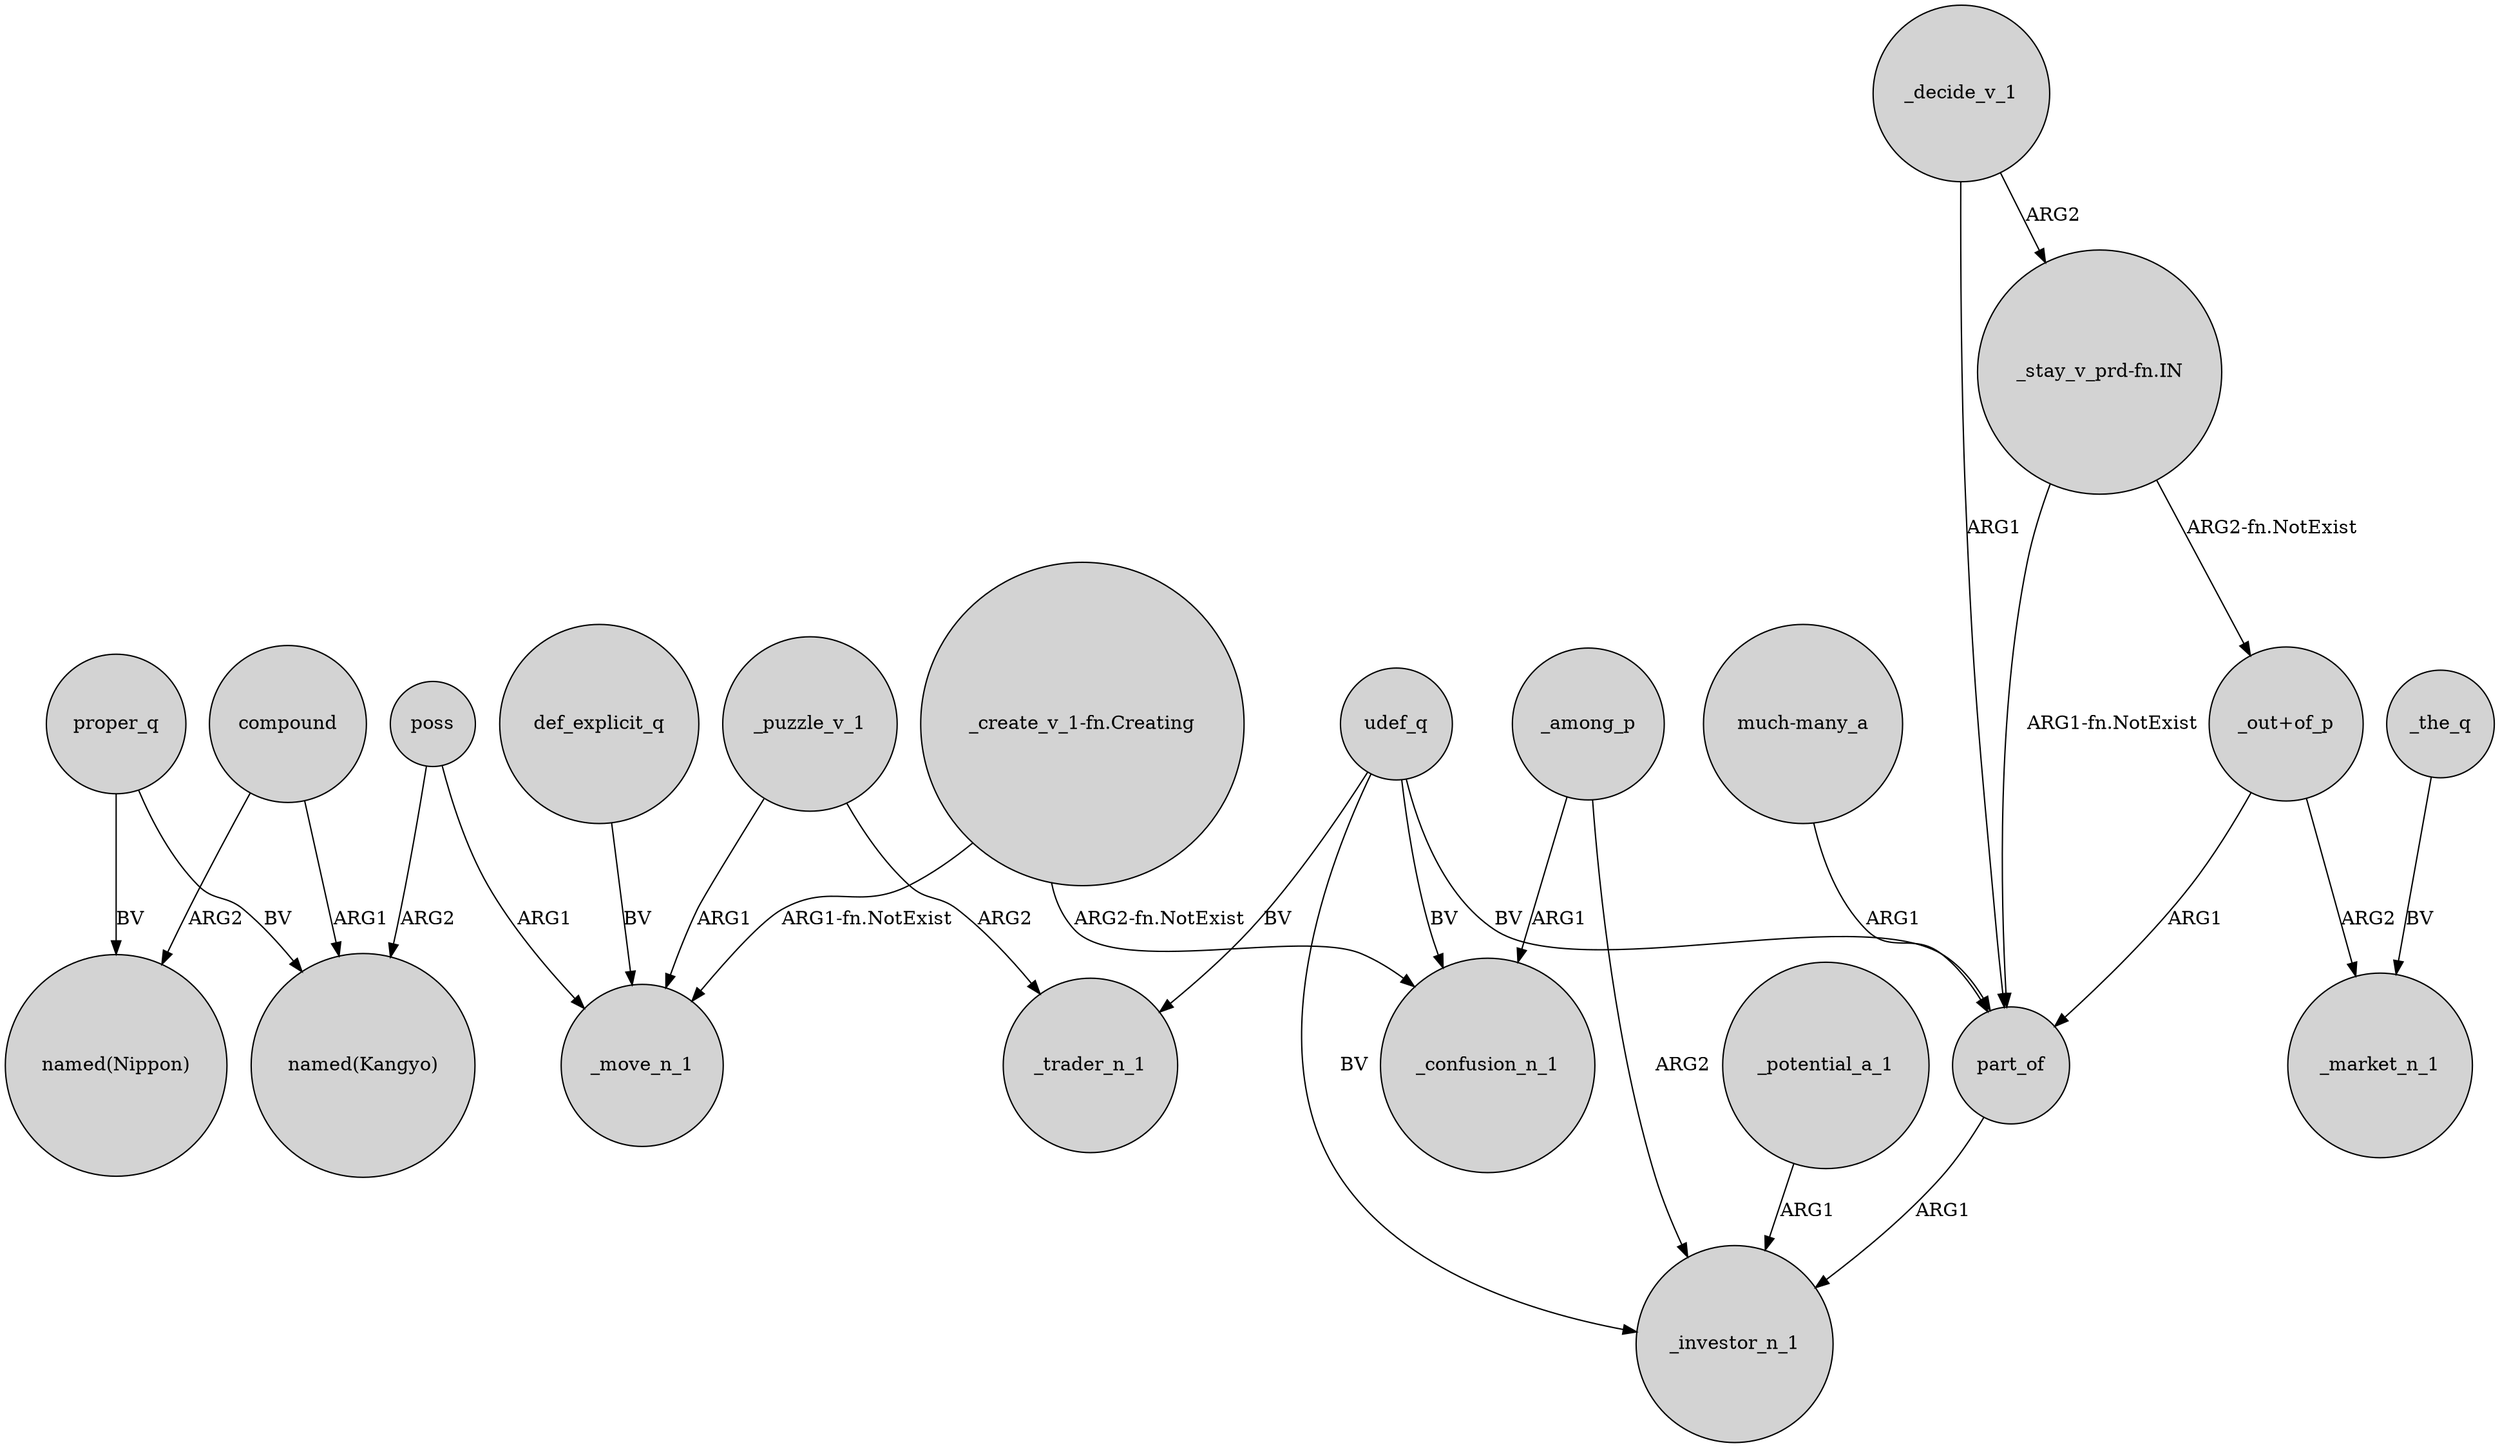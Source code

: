digraph {
	node [shape=circle style=filled]
	poss -> "named(Kangyo)" [label=ARG2]
	"_out+of_p" -> part_of [label=ARG1]
	udef_q -> part_of [label=BV]
	udef_q -> _investor_n_1 [label=BV]
	udef_q -> _trader_n_1 [label=BV]
	_decide_v_1 -> "_stay_v_prd-fn.IN" [label=ARG2]
	"much-many_a" -> part_of [label=ARG1]
	"_create_v_1-fn.Creating" -> _confusion_n_1 [label="ARG2-fn.NotExist"]
	_among_p -> _confusion_n_1 [label=ARG1]
	_among_p -> _investor_n_1 [label=ARG2]
	_puzzle_v_1 -> _move_n_1 [label=ARG1]
	_puzzle_v_1 -> _trader_n_1 [label=ARG2]
	udef_q -> _confusion_n_1 [label=BV]
	"_stay_v_prd-fn.IN" -> "_out+of_p" [label="ARG2-fn.NotExist"]
	"_stay_v_prd-fn.IN" -> part_of [label="ARG1-fn.NotExist"]
	def_explicit_q -> _move_n_1 [label=BV]
	proper_q -> "named(Nippon)" [label=BV]
	part_of -> _investor_n_1 [label=ARG1]
	poss -> _move_n_1 [label=ARG1]
	"_out+of_p" -> _market_n_1 [label=ARG2]
	"_create_v_1-fn.Creating" -> _move_n_1 [label="ARG1-fn.NotExist"]
	_the_q -> _market_n_1 [label=BV]
	compound -> "named(Nippon)" [label=ARG2]
	compound -> "named(Kangyo)" [label=ARG1]
	proper_q -> "named(Kangyo)" [label=BV]
	_potential_a_1 -> _investor_n_1 [label=ARG1]
	_decide_v_1 -> part_of [label=ARG1]
}
